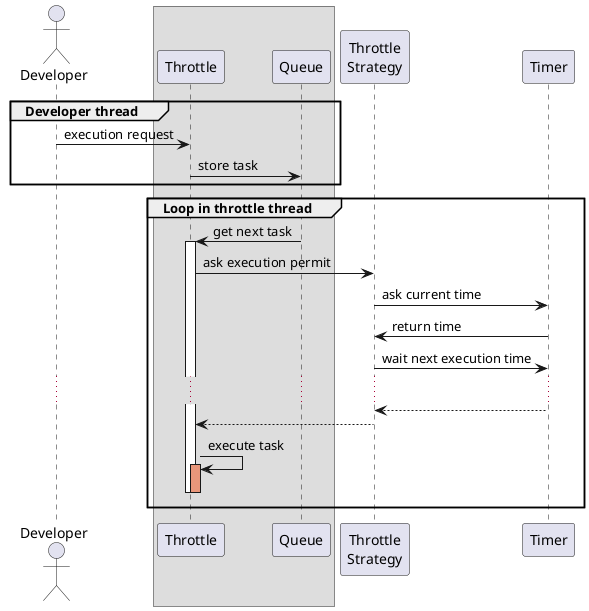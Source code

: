 @startuml

actor Developer as D
box
participant Throttle as Tr
participant Queue as Q
end box
participant "Throttle\nStrategy" as TrS
participant Timer as T

group Developer thread
D -> Tr: execution request
Tr -> Q: store task
end

group Loop in throttle thread
Tr <- Q: get next task
activate Tr
Tr -> TrS: ask execution permit
TrS -> T: ask current time
TrS <- T: return time
TrS -> T: wait next execution time
...
TrS <-- T
Tr <-- TrS
Tr -> Tr: execute task
activate Tr #DarkSalmon
deactivate Tr

deactivate Tr
end

@enduml
